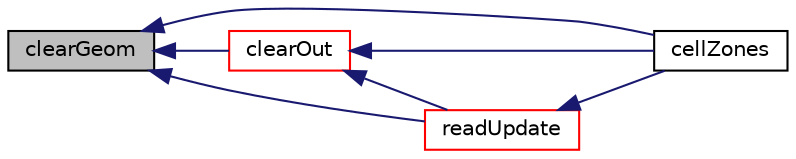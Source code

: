 digraph "clearGeom"
{
  bgcolor="transparent";
  edge [fontname="Helvetica",fontsize="10",labelfontname="Helvetica",labelfontsize="10"];
  node [fontname="Helvetica",fontsize="10",shape=record];
  rankdir="LR";
  Node21875 [label="clearGeom",height=0.2,width=0.4,color="black", fillcolor="grey75", style="filled", fontcolor="black"];
  Node21875 -> Node21876 [dir="back",color="midnightblue",fontsize="10",style="solid",fontname="Helvetica"];
  Node21876 [label="cellZones",height=0.2,width=0.4,color="black",URL="$a28565.html#a981f3e92ff079e144ef55a4fcb32dfd2",tooltip="Return non-const access to the cellZones. "];
  Node21875 -> Node21877 [dir="back",color="midnightblue",fontsize="10",style="solid",fontname="Helvetica"];
  Node21877 [label="clearOut",height=0.2,width=0.4,color="red",URL="$a28565.html#af320697688df08f1438d37a86bcaf25d",tooltip="Clear all geometry and addressing unnecessary for CFD. "];
  Node21877 -> Node21876 [dir="back",color="midnightblue",fontsize="10",style="solid",fontname="Helvetica"];
  Node21877 -> Node22850 [dir="back",color="midnightblue",fontsize="10",style="solid",fontname="Helvetica"];
  Node22850 [label="readUpdate",height=0.2,width=0.4,color="red",URL="$a28565.html#a9d298b9dbcdbe96c85e7ea556233a8c2",tooltip="Update the mesh based on the mesh files saved in. "];
  Node22850 -> Node21876 [dir="back",color="midnightblue",fontsize="10",style="solid",fontname="Helvetica"];
  Node21875 -> Node22850 [dir="back",color="midnightblue",fontsize="10",style="solid",fontname="Helvetica"];
}
